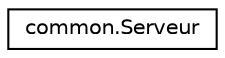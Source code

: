 digraph "Graphical Class Hierarchy"
{
  edge [fontname="Helvetica",fontsize="10",labelfontname="Helvetica",labelfontsize="10"];
  node [fontname="Helvetica",fontsize="10",shape=record];
  rankdir="LR";
  Node0 [label="common.Serveur",height=0.2,width=0.4,color="black", fillcolor="white", style="filled",URL="$classcommon_1_1Serveur.html",tooltip="Cette classe gère les fonctionnalitées de serveur. "];
}
